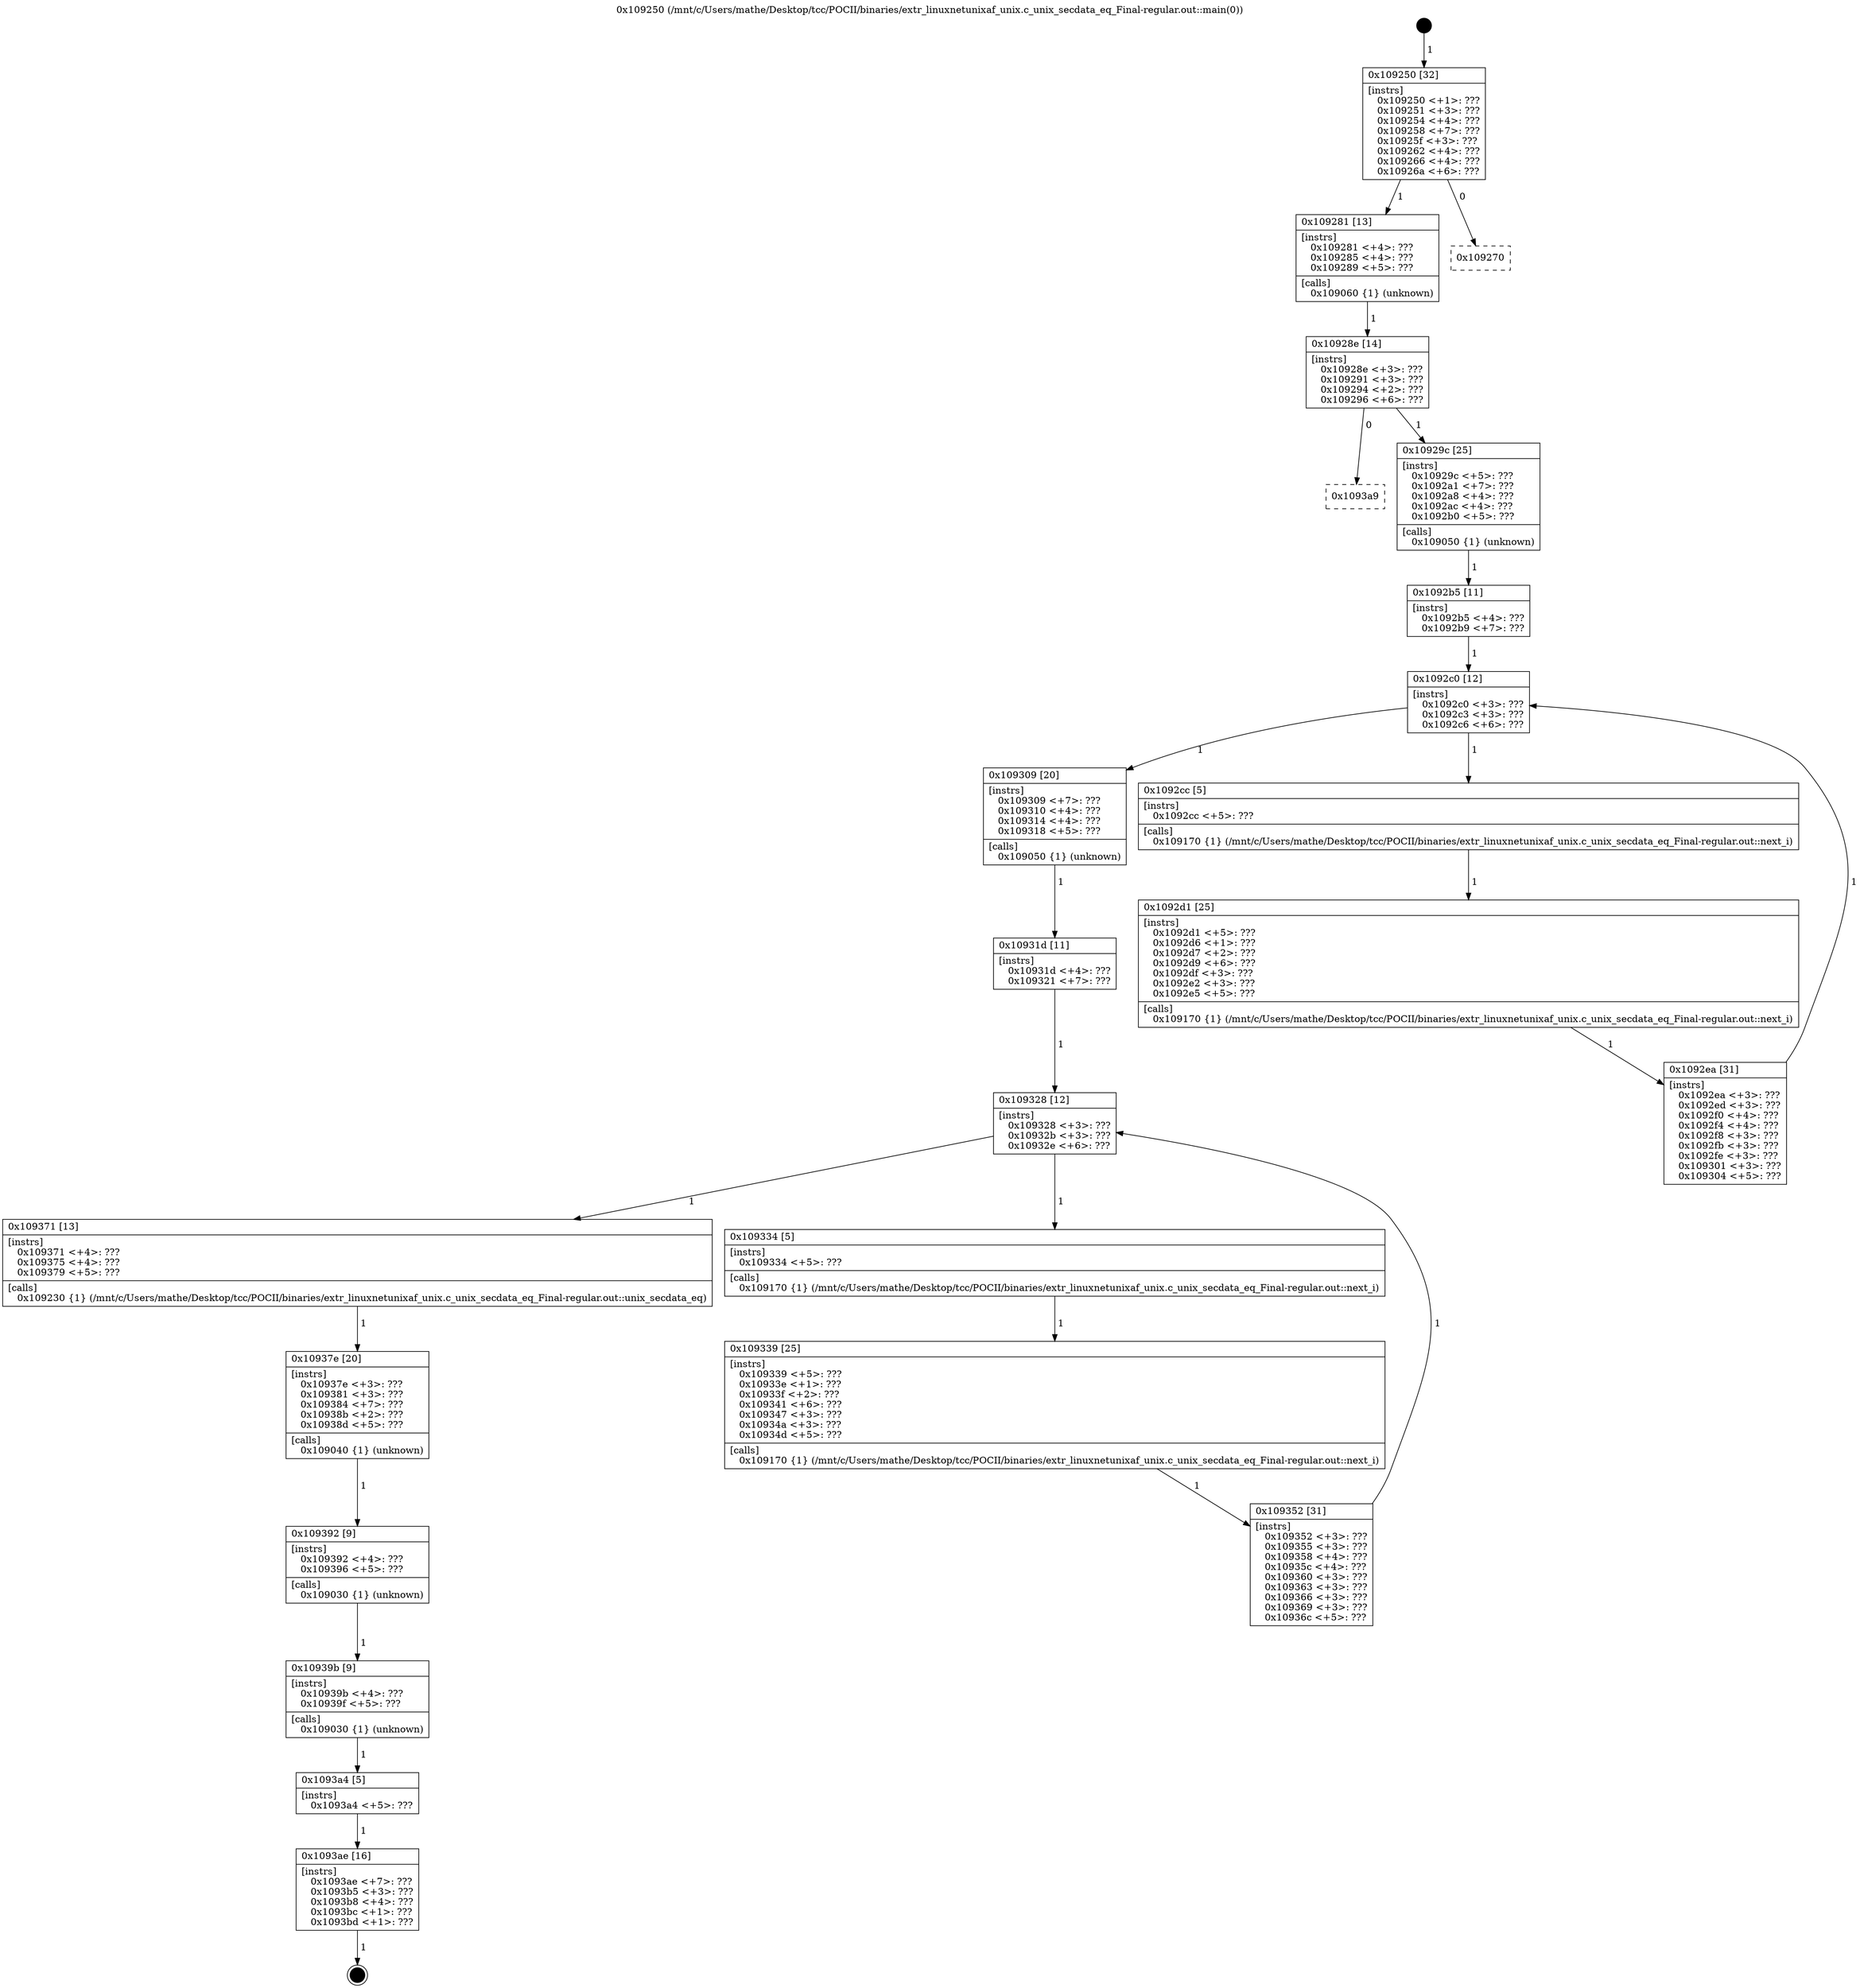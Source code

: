 digraph "0x109250" {
  label = "0x109250 (/mnt/c/Users/mathe/Desktop/tcc/POCII/binaries/extr_linuxnetunixaf_unix.c_unix_secdata_eq_Final-regular.out::main(0))"
  labelloc = "t"
  node[shape=record]

  Entry [label="",width=0.3,height=0.3,shape=circle,fillcolor=black,style=filled]
  "0x109250" [label="{
     0x109250 [32]\l
     | [instrs]\l
     &nbsp;&nbsp;0x109250 \<+1\>: ???\l
     &nbsp;&nbsp;0x109251 \<+3\>: ???\l
     &nbsp;&nbsp;0x109254 \<+4\>: ???\l
     &nbsp;&nbsp;0x109258 \<+7\>: ???\l
     &nbsp;&nbsp;0x10925f \<+3\>: ???\l
     &nbsp;&nbsp;0x109262 \<+4\>: ???\l
     &nbsp;&nbsp;0x109266 \<+4\>: ???\l
     &nbsp;&nbsp;0x10926a \<+6\>: ???\l
  }"]
  "0x109281" [label="{
     0x109281 [13]\l
     | [instrs]\l
     &nbsp;&nbsp;0x109281 \<+4\>: ???\l
     &nbsp;&nbsp;0x109285 \<+4\>: ???\l
     &nbsp;&nbsp;0x109289 \<+5\>: ???\l
     | [calls]\l
     &nbsp;&nbsp;0x109060 \{1\} (unknown)\l
  }"]
  "0x109270" [label="{
     0x109270\l
  }", style=dashed]
  "0x10928e" [label="{
     0x10928e [14]\l
     | [instrs]\l
     &nbsp;&nbsp;0x10928e \<+3\>: ???\l
     &nbsp;&nbsp;0x109291 \<+3\>: ???\l
     &nbsp;&nbsp;0x109294 \<+2\>: ???\l
     &nbsp;&nbsp;0x109296 \<+6\>: ???\l
  }"]
  "0x1093a9" [label="{
     0x1093a9\l
  }", style=dashed]
  "0x10929c" [label="{
     0x10929c [25]\l
     | [instrs]\l
     &nbsp;&nbsp;0x10929c \<+5\>: ???\l
     &nbsp;&nbsp;0x1092a1 \<+7\>: ???\l
     &nbsp;&nbsp;0x1092a8 \<+4\>: ???\l
     &nbsp;&nbsp;0x1092ac \<+4\>: ???\l
     &nbsp;&nbsp;0x1092b0 \<+5\>: ???\l
     | [calls]\l
     &nbsp;&nbsp;0x109050 \{1\} (unknown)\l
  }"]
  Exit [label="",width=0.3,height=0.3,shape=circle,fillcolor=black,style=filled,peripheries=2]
  "0x1092c0" [label="{
     0x1092c0 [12]\l
     | [instrs]\l
     &nbsp;&nbsp;0x1092c0 \<+3\>: ???\l
     &nbsp;&nbsp;0x1092c3 \<+3\>: ???\l
     &nbsp;&nbsp;0x1092c6 \<+6\>: ???\l
  }"]
  "0x109309" [label="{
     0x109309 [20]\l
     | [instrs]\l
     &nbsp;&nbsp;0x109309 \<+7\>: ???\l
     &nbsp;&nbsp;0x109310 \<+4\>: ???\l
     &nbsp;&nbsp;0x109314 \<+4\>: ???\l
     &nbsp;&nbsp;0x109318 \<+5\>: ???\l
     | [calls]\l
     &nbsp;&nbsp;0x109050 \{1\} (unknown)\l
  }"]
  "0x1092cc" [label="{
     0x1092cc [5]\l
     | [instrs]\l
     &nbsp;&nbsp;0x1092cc \<+5\>: ???\l
     | [calls]\l
     &nbsp;&nbsp;0x109170 \{1\} (/mnt/c/Users/mathe/Desktop/tcc/POCII/binaries/extr_linuxnetunixaf_unix.c_unix_secdata_eq_Final-regular.out::next_i)\l
  }"]
  "0x1092d1" [label="{
     0x1092d1 [25]\l
     | [instrs]\l
     &nbsp;&nbsp;0x1092d1 \<+5\>: ???\l
     &nbsp;&nbsp;0x1092d6 \<+1\>: ???\l
     &nbsp;&nbsp;0x1092d7 \<+2\>: ???\l
     &nbsp;&nbsp;0x1092d9 \<+6\>: ???\l
     &nbsp;&nbsp;0x1092df \<+3\>: ???\l
     &nbsp;&nbsp;0x1092e2 \<+3\>: ???\l
     &nbsp;&nbsp;0x1092e5 \<+5\>: ???\l
     | [calls]\l
     &nbsp;&nbsp;0x109170 \{1\} (/mnt/c/Users/mathe/Desktop/tcc/POCII/binaries/extr_linuxnetunixaf_unix.c_unix_secdata_eq_Final-regular.out::next_i)\l
  }"]
  "0x1092ea" [label="{
     0x1092ea [31]\l
     | [instrs]\l
     &nbsp;&nbsp;0x1092ea \<+3\>: ???\l
     &nbsp;&nbsp;0x1092ed \<+3\>: ???\l
     &nbsp;&nbsp;0x1092f0 \<+4\>: ???\l
     &nbsp;&nbsp;0x1092f4 \<+4\>: ???\l
     &nbsp;&nbsp;0x1092f8 \<+3\>: ???\l
     &nbsp;&nbsp;0x1092fb \<+3\>: ???\l
     &nbsp;&nbsp;0x1092fe \<+3\>: ???\l
     &nbsp;&nbsp;0x109301 \<+3\>: ???\l
     &nbsp;&nbsp;0x109304 \<+5\>: ???\l
  }"]
  "0x1092b5" [label="{
     0x1092b5 [11]\l
     | [instrs]\l
     &nbsp;&nbsp;0x1092b5 \<+4\>: ???\l
     &nbsp;&nbsp;0x1092b9 \<+7\>: ???\l
  }"]
  "0x109328" [label="{
     0x109328 [12]\l
     | [instrs]\l
     &nbsp;&nbsp;0x109328 \<+3\>: ???\l
     &nbsp;&nbsp;0x10932b \<+3\>: ???\l
     &nbsp;&nbsp;0x10932e \<+6\>: ???\l
  }"]
  "0x109371" [label="{
     0x109371 [13]\l
     | [instrs]\l
     &nbsp;&nbsp;0x109371 \<+4\>: ???\l
     &nbsp;&nbsp;0x109375 \<+4\>: ???\l
     &nbsp;&nbsp;0x109379 \<+5\>: ???\l
     | [calls]\l
     &nbsp;&nbsp;0x109230 \{1\} (/mnt/c/Users/mathe/Desktop/tcc/POCII/binaries/extr_linuxnetunixaf_unix.c_unix_secdata_eq_Final-regular.out::unix_secdata_eq)\l
  }"]
  "0x109334" [label="{
     0x109334 [5]\l
     | [instrs]\l
     &nbsp;&nbsp;0x109334 \<+5\>: ???\l
     | [calls]\l
     &nbsp;&nbsp;0x109170 \{1\} (/mnt/c/Users/mathe/Desktop/tcc/POCII/binaries/extr_linuxnetunixaf_unix.c_unix_secdata_eq_Final-regular.out::next_i)\l
  }"]
  "0x109339" [label="{
     0x109339 [25]\l
     | [instrs]\l
     &nbsp;&nbsp;0x109339 \<+5\>: ???\l
     &nbsp;&nbsp;0x10933e \<+1\>: ???\l
     &nbsp;&nbsp;0x10933f \<+2\>: ???\l
     &nbsp;&nbsp;0x109341 \<+6\>: ???\l
     &nbsp;&nbsp;0x109347 \<+3\>: ???\l
     &nbsp;&nbsp;0x10934a \<+3\>: ???\l
     &nbsp;&nbsp;0x10934d \<+5\>: ???\l
     | [calls]\l
     &nbsp;&nbsp;0x109170 \{1\} (/mnt/c/Users/mathe/Desktop/tcc/POCII/binaries/extr_linuxnetunixaf_unix.c_unix_secdata_eq_Final-regular.out::next_i)\l
  }"]
  "0x109352" [label="{
     0x109352 [31]\l
     | [instrs]\l
     &nbsp;&nbsp;0x109352 \<+3\>: ???\l
     &nbsp;&nbsp;0x109355 \<+3\>: ???\l
     &nbsp;&nbsp;0x109358 \<+4\>: ???\l
     &nbsp;&nbsp;0x10935c \<+4\>: ???\l
     &nbsp;&nbsp;0x109360 \<+3\>: ???\l
     &nbsp;&nbsp;0x109363 \<+3\>: ???\l
     &nbsp;&nbsp;0x109366 \<+3\>: ???\l
     &nbsp;&nbsp;0x109369 \<+3\>: ???\l
     &nbsp;&nbsp;0x10936c \<+5\>: ???\l
  }"]
  "0x10931d" [label="{
     0x10931d [11]\l
     | [instrs]\l
     &nbsp;&nbsp;0x10931d \<+4\>: ???\l
     &nbsp;&nbsp;0x109321 \<+7\>: ???\l
  }"]
  "0x10937e" [label="{
     0x10937e [20]\l
     | [instrs]\l
     &nbsp;&nbsp;0x10937e \<+3\>: ???\l
     &nbsp;&nbsp;0x109381 \<+3\>: ???\l
     &nbsp;&nbsp;0x109384 \<+7\>: ???\l
     &nbsp;&nbsp;0x10938b \<+2\>: ???\l
     &nbsp;&nbsp;0x10938d \<+5\>: ???\l
     | [calls]\l
     &nbsp;&nbsp;0x109040 \{1\} (unknown)\l
  }"]
  "0x109392" [label="{
     0x109392 [9]\l
     | [instrs]\l
     &nbsp;&nbsp;0x109392 \<+4\>: ???\l
     &nbsp;&nbsp;0x109396 \<+5\>: ???\l
     | [calls]\l
     &nbsp;&nbsp;0x109030 \{1\} (unknown)\l
  }"]
  "0x10939b" [label="{
     0x10939b [9]\l
     | [instrs]\l
     &nbsp;&nbsp;0x10939b \<+4\>: ???\l
     &nbsp;&nbsp;0x10939f \<+5\>: ???\l
     | [calls]\l
     &nbsp;&nbsp;0x109030 \{1\} (unknown)\l
  }"]
  "0x1093a4" [label="{
     0x1093a4 [5]\l
     | [instrs]\l
     &nbsp;&nbsp;0x1093a4 \<+5\>: ???\l
  }"]
  "0x1093ae" [label="{
     0x1093ae [16]\l
     | [instrs]\l
     &nbsp;&nbsp;0x1093ae \<+7\>: ???\l
     &nbsp;&nbsp;0x1093b5 \<+3\>: ???\l
     &nbsp;&nbsp;0x1093b8 \<+4\>: ???\l
     &nbsp;&nbsp;0x1093bc \<+1\>: ???\l
     &nbsp;&nbsp;0x1093bd \<+1\>: ???\l
  }"]
  Entry -> "0x109250" [label=" 1"]
  "0x109250" -> "0x109281" [label=" 1"]
  "0x109250" -> "0x109270" [label=" 0"]
  "0x109281" -> "0x10928e" [label=" 1"]
  "0x10928e" -> "0x1093a9" [label=" 0"]
  "0x10928e" -> "0x10929c" [label=" 1"]
  "0x1093ae" -> Exit [label=" 1"]
  "0x10929c" -> "0x1092b5" [label=" 1"]
  "0x1092c0" -> "0x109309" [label=" 1"]
  "0x1092c0" -> "0x1092cc" [label=" 1"]
  "0x1092cc" -> "0x1092d1" [label=" 1"]
  "0x1092d1" -> "0x1092ea" [label=" 1"]
  "0x1092b5" -> "0x1092c0" [label=" 1"]
  "0x1092ea" -> "0x1092c0" [label=" 1"]
  "0x109309" -> "0x10931d" [label=" 1"]
  "0x109328" -> "0x109371" [label=" 1"]
  "0x109328" -> "0x109334" [label=" 1"]
  "0x109334" -> "0x109339" [label=" 1"]
  "0x109339" -> "0x109352" [label=" 1"]
  "0x10931d" -> "0x109328" [label=" 1"]
  "0x109352" -> "0x109328" [label=" 1"]
  "0x109371" -> "0x10937e" [label=" 1"]
  "0x10937e" -> "0x109392" [label=" 1"]
  "0x109392" -> "0x10939b" [label=" 1"]
  "0x10939b" -> "0x1093a4" [label=" 1"]
  "0x1093a4" -> "0x1093ae" [label=" 1"]
}
